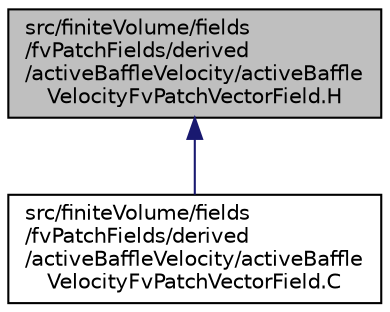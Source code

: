 digraph "src/finiteVolume/fields/fvPatchFields/derived/activeBaffleVelocity/activeBaffleVelocityFvPatchVectorField.H"
{
  bgcolor="transparent";
  edge [fontname="Helvetica",fontsize="10",labelfontname="Helvetica",labelfontsize="10"];
  node [fontname="Helvetica",fontsize="10",shape=record];
  Node1 [label="src/finiteVolume/fields\l/fvPatchFields/derived\l/activeBaffleVelocity/activeBaffle\lVelocityFvPatchVectorField.H",height=0.2,width=0.4,color="black", fillcolor="grey75", style="filled", fontcolor="black"];
  Node1 -> Node2 [dir="back",color="midnightblue",fontsize="10",style="solid",fontname="Helvetica"];
  Node2 [label="src/finiteVolume/fields\l/fvPatchFields/derived\l/activeBaffleVelocity/activeBaffle\lVelocityFvPatchVectorField.C",height=0.2,width=0.4,color="black",URL="$a05438.html"];
}
